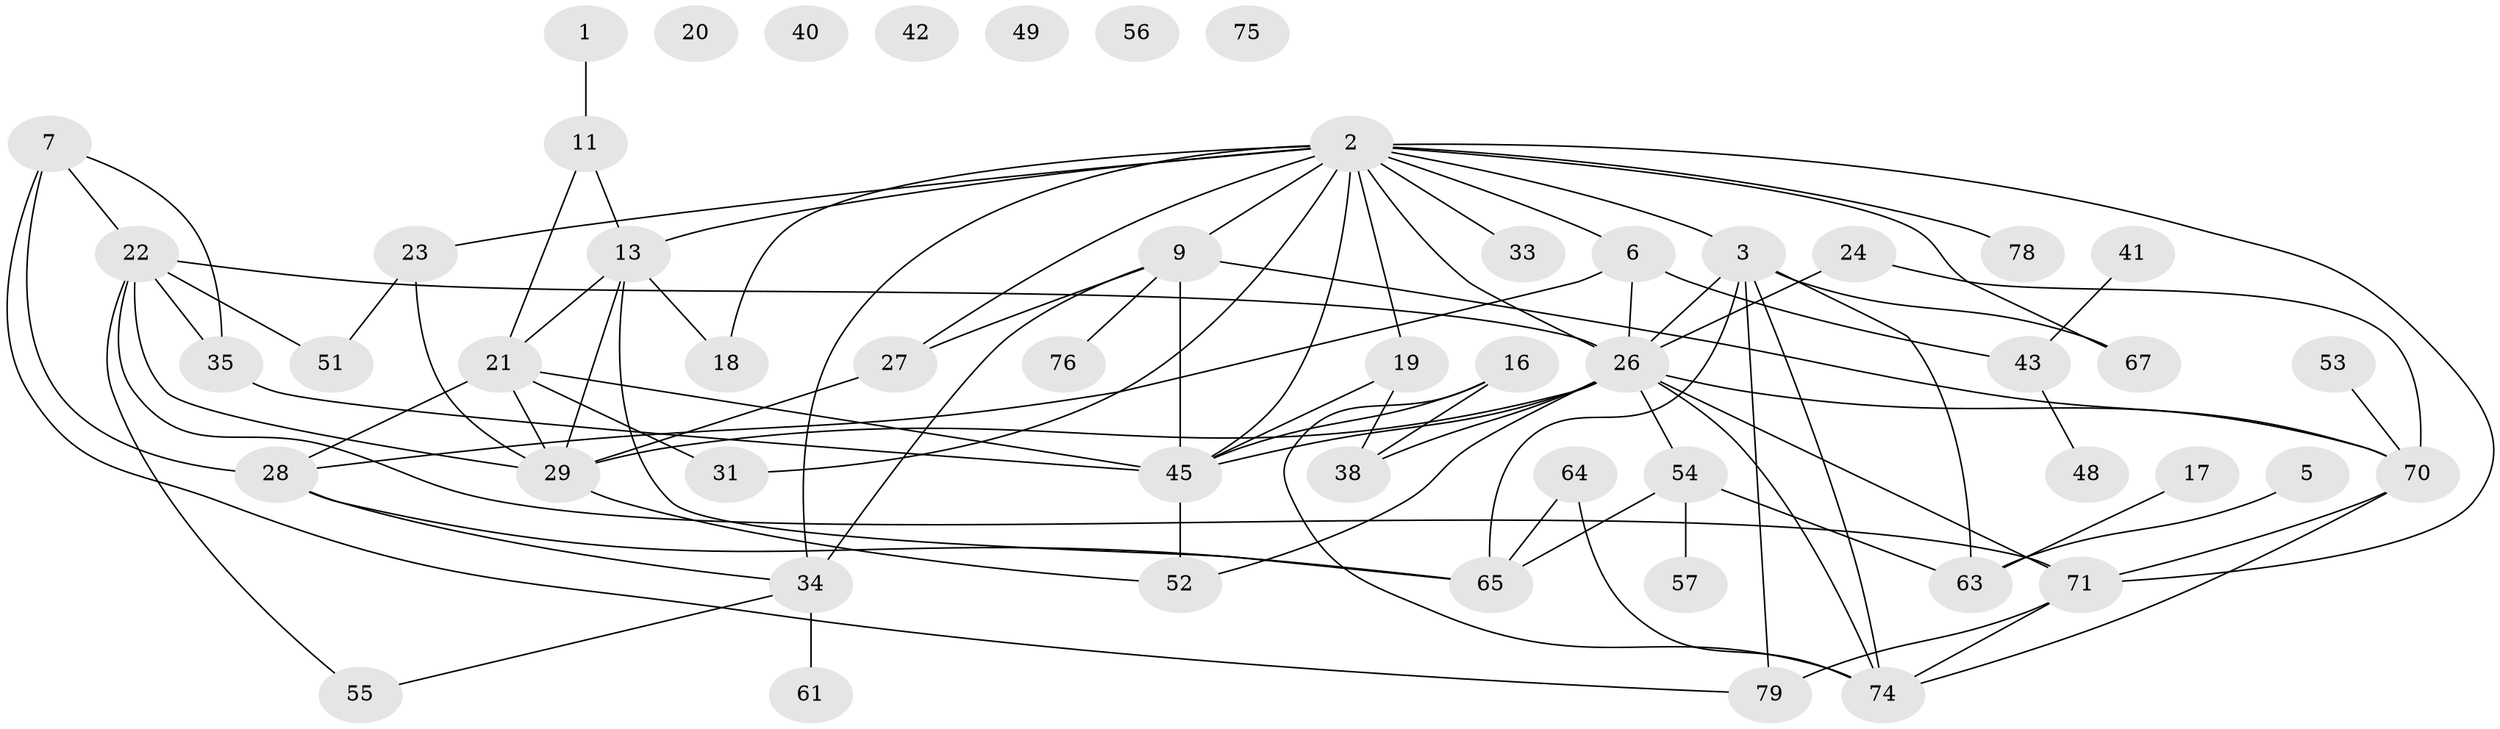 // original degree distribution, {2: 0.22429906542056074, 8: 0.009345794392523364, 7: 0.009345794392523364, 4: 0.19626168224299065, 1: 0.1588785046728972, 6: 0.06542056074766354, 3: 0.2336448598130841, 5: 0.04672897196261682, 0: 0.056074766355140186}
// Generated by graph-tools (version 1.1) at 2025/13/03/09/25 04:13:02]
// undirected, 53 vertices, 90 edges
graph export_dot {
graph [start="1"]
  node [color=gray90,style=filled];
  1 [super="+44"];
  2 [super="+98+90+88+37+10+14"];
  3 [super="+85+8+4"];
  5;
  6 [super="+83+91"];
  7 [super="+15"];
  9 [super="+81+12+68"];
  11 [super="+50"];
  13 [super="+82"];
  16 [super="+86"];
  17;
  18;
  19;
  20;
  21 [super="+94"];
  22 [super="+102+30"];
  23 [super="+77"];
  24;
  26 [super="+66+39+105"];
  27;
  28 [super="+60+92"];
  29 [super="+36+84"];
  31;
  33;
  34 [super="+59"];
  35;
  38 [super="+73+80"];
  40;
  41;
  42;
  43 [super="+72"];
  45 [super="+96"];
  48;
  49;
  51;
  52;
  53;
  54;
  55;
  56;
  57 [super="+69"];
  61;
  63;
  64;
  65;
  67;
  70;
  71;
  74;
  75;
  76;
  78;
  79 [super="+103"];
  1 -- 11;
  2 -- 71;
  2 -- 19;
  2 -- 31 [weight=2];
  2 -- 13;
  2 -- 6 [weight=3];
  2 -- 33;
  2 -- 34 [weight=2];
  2 -- 67;
  2 -- 78;
  2 -- 18;
  2 -- 26;
  2 -- 3 [weight=3];
  2 -- 9 [weight=2];
  2 -- 27;
  2 -- 45 [weight=2];
  2 -- 23;
  3 -- 63;
  3 -- 67;
  3 -- 74;
  3 -- 79;
  3 -- 26;
  3 -- 65;
  5 -- 63;
  6 -- 28;
  6 -- 26;
  6 -- 43;
  7 -- 35;
  7 -- 28;
  7 -- 79;
  7 -- 22;
  9 -- 70;
  9 -- 27;
  9 -- 76;
  9 -- 45;
  9 -- 34;
  11 -- 21;
  11 -- 13;
  13 -- 29;
  13 -- 65;
  13 -- 18;
  13 -- 21;
  16 -- 74;
  16 -- 45;
  16 -- 38;
  17 -- 63;
  19 -- 38;
  19 -- 45;
  21 -- 28;
  21 -- 31;
  21 -- 45;
  21 -- 29;
  22 -- 51;
  22 -- 55;
  22 -- 35;
  22 -- 26;
  22 -- 29;
  22 -- 71;
  23 -- 29;
  23 -- 51;
  24 -- 70;
  24 -- 26;
  26 -- 74;
  26 -- 54;
  26 -- 70;
  26 -- 29;
  26 -- 52;
  26 -- 71;
  26 -- 45;
  26 -- 38;
  27 -- 29;
  28 -- 65;
  28 -- 34;
  29 -- 52;
  34 -- 55;
  34 -- 61;
  35 -- 45;
  41 -- 43;
  43 -- 48;
  45 -- 52;
  53 -- 70;
  54 -- 57;
  54 -- 63;
  54 -- 65;
  64 -- 65;
  64 -- 74;
  70 -- 71;
  70 -- 74;
  71 -- 74;
  71 -- 79;
}
